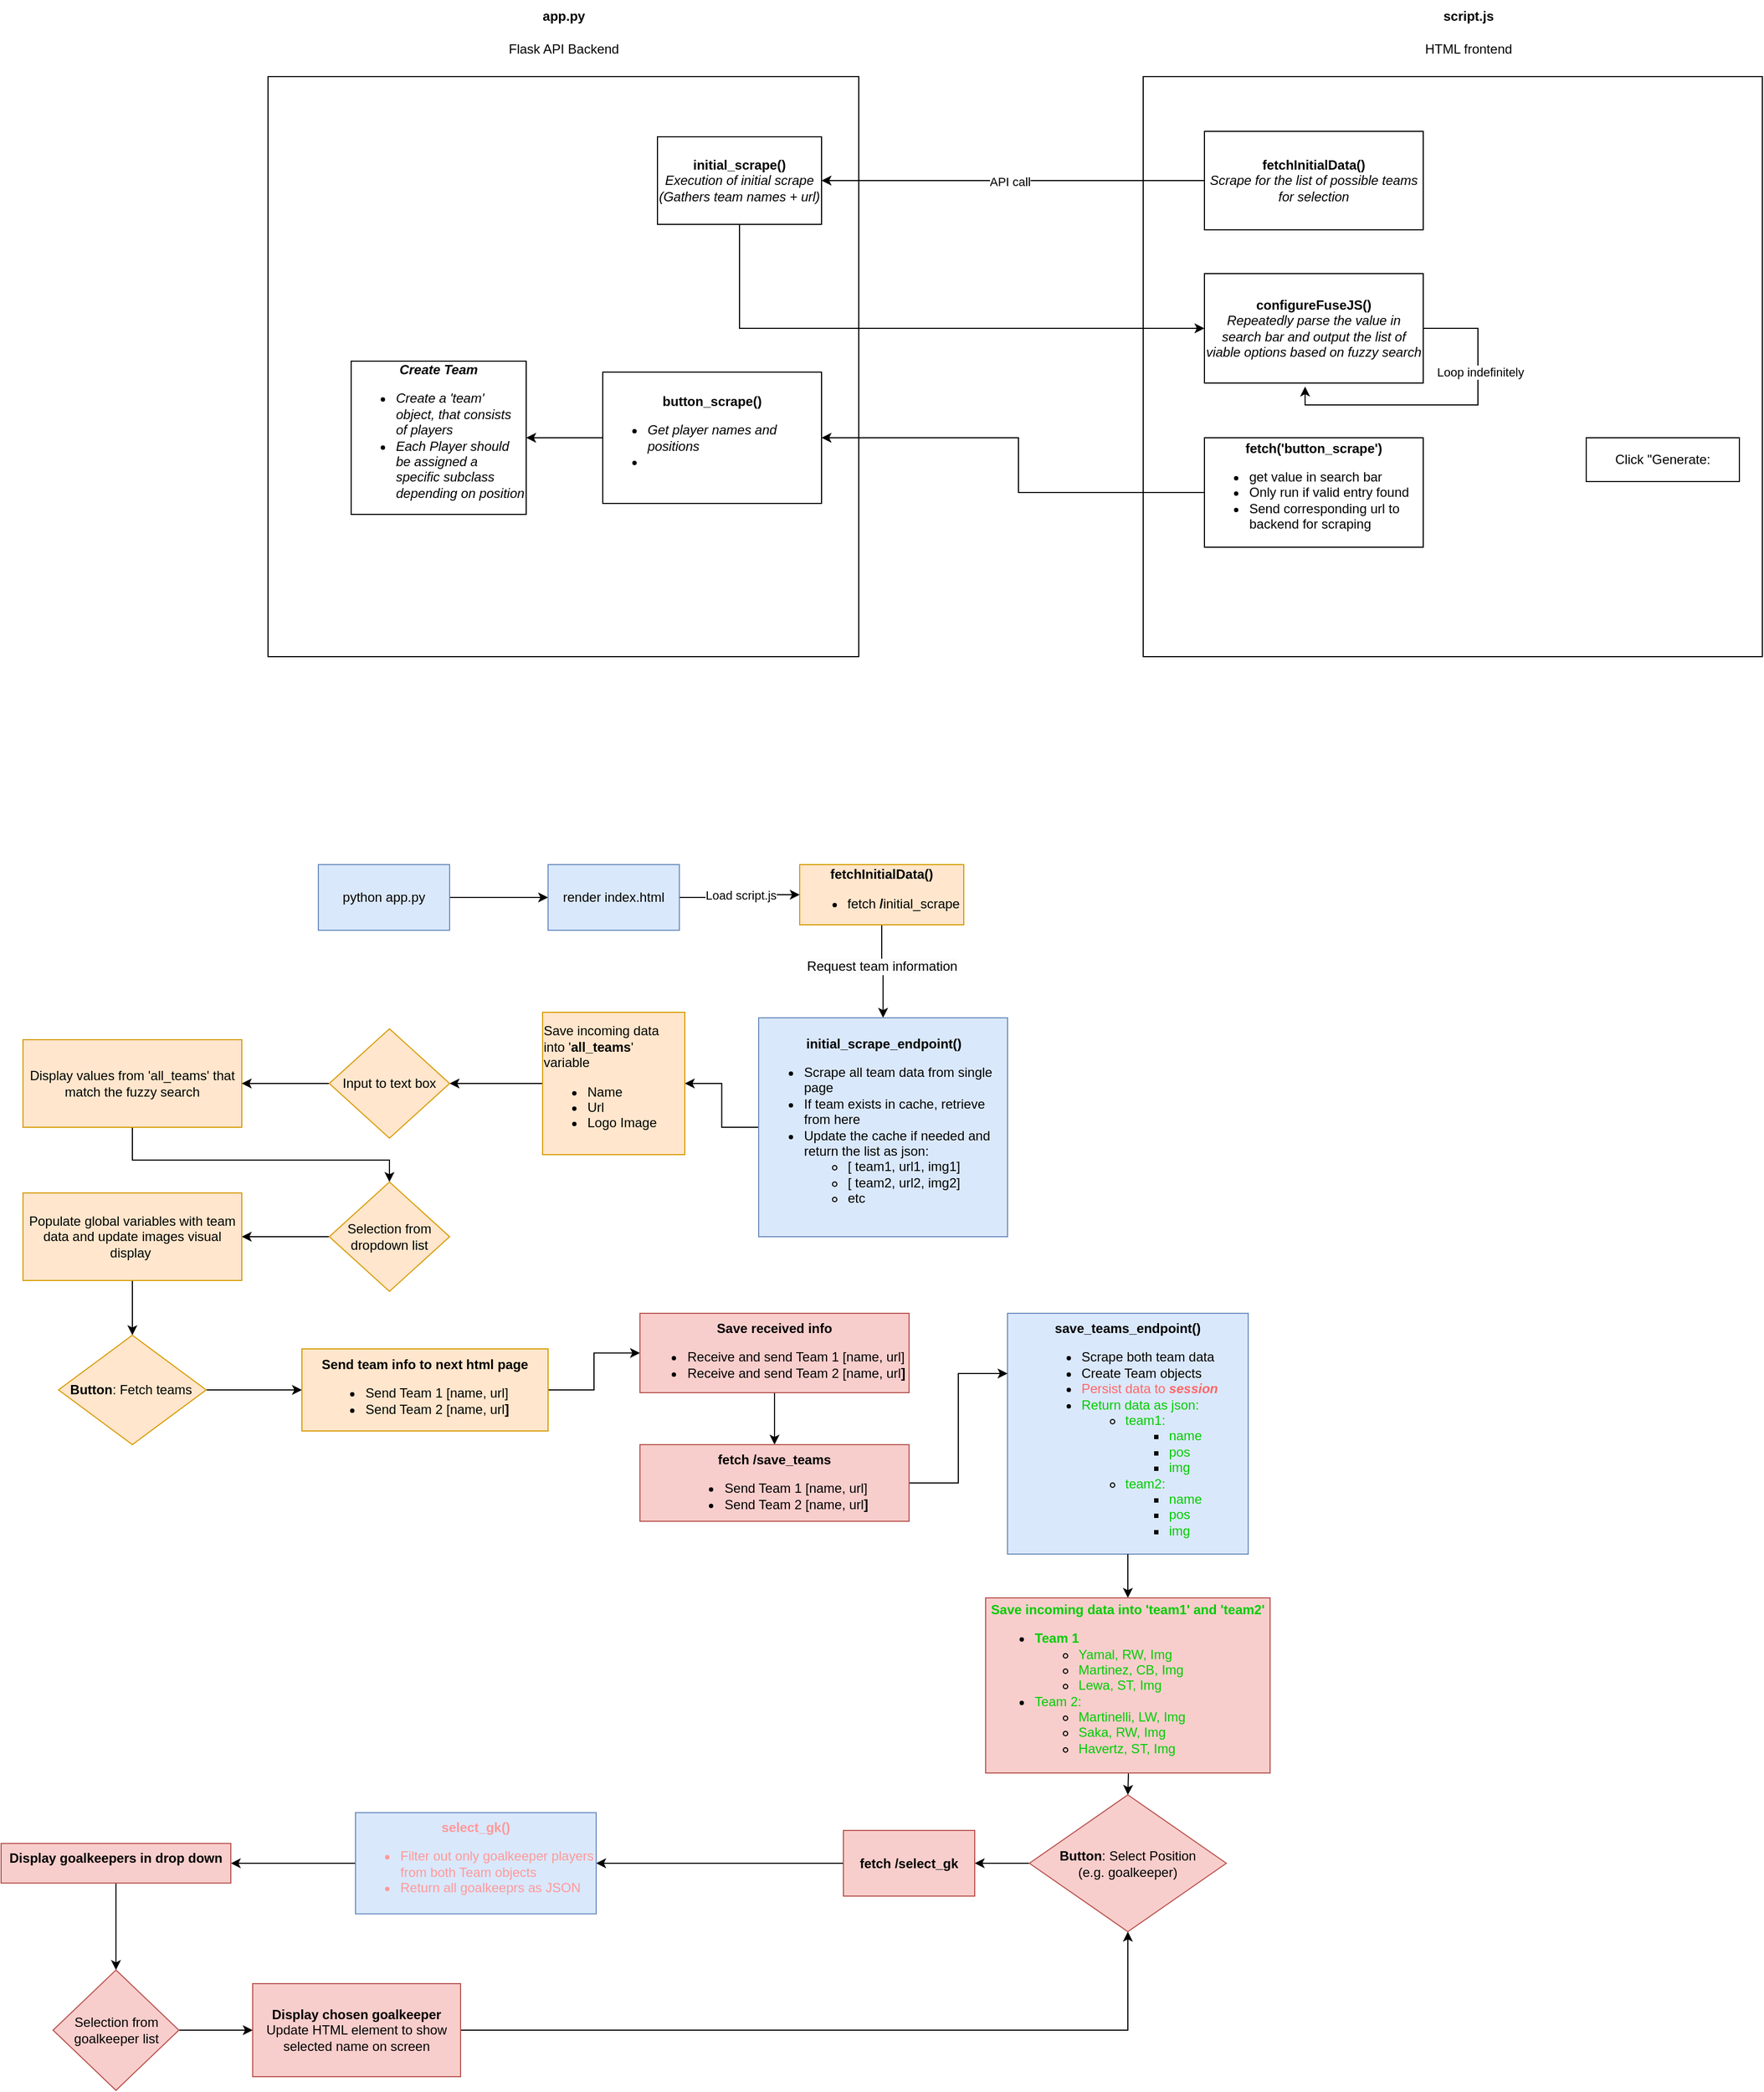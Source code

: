 <mxfile version="24.8.6">
  <diagram name="Page-1" id="xJxQ0eqfxbTClQe1PdwB">
    <mxGraphModel dx="2199" dy="632" grid="1" gridSize="10" guides="1" tooltips="1" connect="1" arrows="1" fold="1" page="1" pageScale="1" pageWidth="827" pageHeight="1169" math="0" shadow="0">
      <root>
        <mxCell id="0" />
        <mxCell id="1" parent="0" />
        <mxCell id="gxkWHUreXXAfUlcbenF4-4" value="" style="whiteSpace=wrap;html=1;" parent="1" vertex="1">
          <mxGeometry x="144" y="110" width="540" height="530" as="geometry" />
        </mxCell>
        <mxCell id="gxkWHUreXXAfUlcbenF4-5" value="Flask API Backend" style="text;html=1;align=center;verticalAlign=middle;resizable=0;points=[];autosize=1;strokeColor=none;fillColor=none;" parent="1" vertex="1">
          <mxGeometry x="354" y="70" width="120" height="30" as="geometry" />
        </mxCell>
        <mxCell id="gxkWHUreXXAfUlcbenF4-6" value="" style="whiteSpace=wrap;html=1;" parent="1" vertex="1">
          <mxGeometry x="944" y="110" width="566" height="530" as="geometry" />
        </mxCell>
        <mxCell id="gxkWHUreXXAfUlcbenF4-7" value="&lt;b&gt;app.py&lt;/b&gt;" style="text;html=1;align=center;verticalAlign=middle;resizable=0;points=[];autosize=1;strokeColor=none;fillColor=none;" parent="1" vertex="1">
          <mxGeometry x="384" y="40" width="60" height="30" as="geometry" />
        </mxCell>
        <mxCell id="gxkWHUreXXAfUlcbenF4-8" value="HTML frontend" style="text;html=1;align=center;verticalAlign=middle;resizable=0;points=[];autosize=1;strokeColor=none;fillColor=none;" parent="1" vertex="1">
          <mxGeometry x="1191" y="70" width="100" height="30" as="geometry" />
        </mxCell>
        <mxCell id="gxkWHUreXXAfUlcbenF4-9" value="&lt;b&gt;script.js&lt;/b&gt;" style="text;html=1;align=center;verticalAlign=middle;resizable=0;points=[];autosize=1;strokeColor=none;fillColor=none;" parent="1" vertex="1">
          <mxGeometry x="1206" y="40" width="70" height="30" as="geometry" />
        </mxCell>
        <mxCell id="gxkWHUreXXAfUlcbenF4-12" style="edgeStyle=orthogonalEdgeStyle;rounded=0;orthogonalLoop=1;jettySize=auto;html=1;exitX=0;exitY=0.5;exitDx=0;exitDy=0;entryX=1;entryY=0.5;entryDx=0;entryDy=0;" parent="1" source="gxkWHUreXXAfUlcbenF4-10" target="gxkWHUreXXAfUlcbenF4-11" edge="1">
          <mxGeometry relative="1" as="geometry" />
        </mxCell>
        <mxCell id="gxkWHUreXXAfUlcbenF4-13" value="API call" style="edgeLabel;html=1;align=center;verticalAlign=middle;resizable=0;points=[];" parent="gxkWHUreXXAfUlcbenF4-12" vertex="1" connectable="0">
          <mxGeometry x="0.02" y="1" relative="1" as="geometry">
            <mxPoint as="offset" />
          </mxGeometry>
        </mxCell>
        <mxCell id="gxkWHUreXXAfUlcbenF4-10" value="&lt;b&gt;fetchInitialData()&lt;/b&gt;&lt;div&gt;&lt;i&gt;Scrape for the list of possible teams for selection&lt;/i&gt;&lt;/div&gt;" style="whiteSpace=wrap;html=1;" parent="1" vertex="1">
          <mxGeometry x="1000" y="160" width="200" height="90" as="geometry" />
        </mxCell>
        <mxCell id="gxkWHUreXXAfUlcbenF4-15" style="edgeStyle=orthogonalEdgeStyle;rounded=0;orthogonalLoop=1;jettySize=auto;html=1;exitX=0.5;exitY=1;exitDx=0;exitDy=0;entryX=0;entryY=0.5;entryDx=0;entryDy=0;" parent="1" source="gxkWHUreXXAfUlcbenF4-11" target="gxkWHUreXXAfUlcbenF4-14" edge="1">
          <mxGeometry relative="1" as="geometry" />
        </mxCell>
        <mxCell id="gxkWHUreXXAfUlcbenF4-11" value="&lt;b&gt;initial_scrape()&lt;/b&gt;&lt;div&gt;&lt;i&gt;Execution of initial scrape&lt;/i&gt;&lt;/div&gt;&lt;div&gt;&lt;i&gt;(Gathers team names + url)&lt;/i&gt;&lt;/div&gt;" style="whiteSpace=wrap;html=1;" parent="1" vertex="1">
          <mxGeometry x="500" y="165" width="150" height="80" as="geometry" />
        </mxCell>
        <mxCell id="gxkWHUreXXAfUlcbenF4-14" value="&lt;b&gt;configureFuseJS()&lt;/b&gt;&lt;div&gt;&lt;i&gt;Repeatedly parse the value in search bar and output the list of viable options based on fuzzy search&lt;/i&gt;&lt;/div&gt;" style="whiteSpace=wrap;html=1;" parent="1" vertex="1">
          <mxGeometry x="1000" y="290" width="200" height="100" as="geometry" />
        </mxCell>
        <mxCell id="gxkWHUreXXAfUlcbenF4-16" style="edgeStyle=orthogonalEdgeStyle;rounded=0;orthogonalLoop=1;jettySize=auto;html=1;exitX=1;exitY=0.5;exitDx=0;exitDy=0;entryX=0.46;entryY=1.032;entryDx=0;entryDy=0;entryPerimeter=0;" parent="1" source="gxkWHUreXXAfUlcbenF4-14" target="gxkWHUreXXAfUlcbenF4-14" edge="1">
          <mxGeometry relative="1" as="geometry">
            <Array as="points">
              <mxPoint x="1250" y="340" />
              <mxPoint x="1250" y="410" />
              <mxPoint x="1092" y="410" />
            </Array>
          </mxGeometry>
        </mxCell>
        <mxCell id="gxkWHUreXXAfUlcbenF4-17" value="Loop indefinitely" style="edgeLabel;html=1;align=center;verticalAlign=middle;resizable=0;points=[];" parent="gxkWHUreXXAfUlcbenF4-16" vertex="1" connectable="0">
          <mxGeometry x="-0.276" y="2" relative="1" as="geometry">
            <mxPoint y="-17" as="offset" />
          </mxGeometry>
        </mxCell>
        <mxCell id="gxkWHUreXXAfUlcbenF4-18" value="Click &quot;Generate:" style="whiteSpace=wrap;html=1;" parent="1" vertex="1">
          <mxGeometry x="1349" y="440" width="140" height="40" as="geometry" />
        </mxCell>
        <mxCell id="gxkWHUreXXAfUlcbenF4-21" value="" style="edgeStyle=orthogonalEdgeStyle;rounded=0;orthogonalLoop=1;jettySize=auto;html=1;" parent="1" source="gxkWHUreXXAfUlcbenF4-19" target="gxkWHUreXXAfUlcbenF4-20" edge="1">
          <mxGeometry relative="1" as="geometry">
            <Array as="points">
              <mxPoint x="830" y="490" />
              <mxPoint x="830" y="440" />
            </Array>
          </mxGeometry>
        </mxCell>
        <mxCell id="gxkWHUreXXAfUlcbenF4-19" value="&lt;b&gt;fetch(&#39;button_scrape&#39;)&lt;/b&gt;&lt;div&gt;&lt;ul&gt;&lt;li style=&quot;text-align: left;&quot;&gt;get value in search bar&lt;/li&gt;&lt;li style=&quot;text-align: left;&quot;&gt;Only run if valid entry found&lt;/li&gt;&lt;li style=&quot;text-align: left;&quot;&gt;Send corresponding url to backend for scraping&lt;/li&gt;&lt;/ul&gt;&lt;/div&gt;" style="whiteSpace=wrap;html=1;" parent="1" vertex="1">
          <mxGeometry x="1000" y="440" width="200" height="100" as="geometry" />
        </mxCell>
        <mxCell id="gxkWHUreXXAfUlcbenF4-23" value="" style="edgeStyle=orthogonalEdgeStyle;rounded=0;orthogonalLoop=1;jettySize=auto;html=1;" parent="1" source="gxkWHUreXXAfUlcbenF4-20" target="gxkWHUreXXAfUlcbenF4-22" edge="1">
          <mxGeometry relative="1" as="geometry" />
        </mxCell>
        <mxCell id="gxkWHUreXXAfUlcbenF4-20" value="&lt;b&gt;button_scrape()&lt;/b&gt;&lt;div&gt;&lt;ul&gt;&lt;li style=&quot;text-align: left;&quot;&gt;&lt;i&gt;Get player names and positions&lt;/i&gt;&lt;/li&gt;&lt;li style=&quot;text-align: left;&quot;&gt;&lt;br&gt;&lt;/li&gt;&lt;/ul&gt;&lt;/div&gt;" style="whiteSpace=wrap;html=1;" parent="1" vertex="1">
          <mxGeometry x="450" y="380" width="200" height="120" as="geometry" />
        </mxCell>
        <mxCell id="gxkWHUreXXAfUlcbenF4-22" value="&lt;div style=&quot;&quot;&gt;&lt;i&gt;&lt;b&gt;Create Team&lt;/b&gt;&lt;/i&gt;&lt;/div&gt;&lt;ul&gt;&lt;li style=&quot;text-align: left;&quot;&gt;&lt;i&gt;Create a &#39;team&#39; object, that consists of players&lt;/i&gt;&lt;/li&gt;&lt;li style=&quot;text-align: left;&quot;&gt;&lt;i&gt;Each Player should be assigned a specific subclass depending on position&lt;/i&gt;&lt;/li&gt;&lt;/ul&gt;" style="whiteSpace=wrap;html=1;align=center;" parent="1" vertex="1">
          <mxGeometry x="220" y="370" width="160" height="140" as="geometry" />
        </mxCell>
        <mxCell id="o3PGzRDe0Ay66HI1WSTU-10" value="" style="edgeStyle=orthogonalEdgeStyle;rounded=0;orthogonalLoop=1;jettySize=auto;html=1;" edge="1" parent="1" source="o3PGzRDe0Ay66HI1WSTU-1" target="o3PGzRDe0Ay66HI1WSTU-9">
          <mxGeometry relative="1" as="geometry" />
        </mxCell>
        <mxCell id="o3PGzRDe0Ay66HI1WSTU-11" value="&lt;span style=&quot;font-size: 12px; text-wrap-mode: wrap; background-color: rgb(251, 251, 251);&quot;&gt;Request team information&lt;/span&gt;" style="edgeLabel;html=1;align=center;verticalAlign=middle;resizable=0;points=[];" vertex="1" connectable="0" parent="o3PGzRDe0Ay66HI1WSTU-10">
          <mxGeometry x="-0.31" y="1" relative="1" as="geometry">
            <mxPoint x="-1" y="8" as="offset" />
          </mxGeometry>
        </mxCell>
        <mxCell id="o3PGzRDe0Ay66HI1WSTU-1" value="&lt;b&gt;fetchInitialData()&lt;/b&gt;&lt;div&gt;&lt;ul&gt;&lt;li&gt;fetch&lt;b&gt;&amp;nbsp;/&lt;/b&gt;initial_scrape&lt;/li&gt;&lt;/ul&gt;&lt;/div&gt;" style="rounded=0;whiteSpace=wrap;html=1;fillColor=#ffe6cc;strokeColor=#d79b00;align=center;verticalAlign=middle;" vertex="1" parent="1">
          <mxGeometry x="630" y="830" width="150" height="55" as="geometry" />
        </mxCell>
        <mxCell id="o3PGzRDe0Ay66HI1WSTU-4" value="" style="edgeStyle=orthogonalEdgeStyle;rounded=0;orthogonalLoop=1;jettySize=auto;html=1;entryX=0;entryY=0.5;entryDx=0;entryDy=0;" edge="1" parent="1" source="o3PGzRDe0Ay66HI1WSTU-2" target="o3PGzRDe0Ay66HI1WSTU-5">
          <mxGeometry relative="1" as="geometry">
            <mxPoint x="410" y="860" as="targetPoint" />
          </mxGeometry>
        </mxCell>
        <mxCell id="o3PGzRDe0Ay66HI1WSTU-2" value="python app.py" style="rounded=0;whiteSpace=wrap;html=1;fillColor=#dae8fc;strokeColor=#6c8ebf;" vertex="1" parent="1">
          <mxGeometry x="190" y="830" width="120" height="60" as="geometry" />
        </mxCell>
        <mxCell id="o3PGzRDe0Ay66HI1WSTU-6" style="edgeStyle=orthogonalEdgeStyle;rounded=0;orthogonalLoop=1;jettySize=auto;html=1;entryX=0;entryY=0.5;entryDx=0;entryDy=0;" edge="1" parent="1" source="o3PGzRDe0Ay66HI1WSTU-5" target="o3PGzRDe0Ay66HI1WSTU-1">
          <mxGeometry relative="1" as="geometry" />
        </mxCell>
        <mxCell id="o3PGzRDe0Ay66HI1WSTU-7" value="Load script.js" style="edgeLabel;html=1;align=center;verticalAlign=middle;resizable=0;points=[];" vertex="1" connectable="0" parent="o3PGzRDe0Ay66HI1WSTU-6">
          <mxGeometry x="0.014" y="-1" relative="1" as="geometry">
            <mxPoint as="offset" />
          </mxGeometry>
        </mxCell>
        <mxCell id="o3PGzRDe0Ay66HI1WSTU-5" value="render index.html" style="rounded=0;whiteSpace=wrap;html=1;fillColor=#dae8fc;strokeColor=#6c8ebf;" vertex="1" parent="1">
          <mxGeometry x="400" y="830" width="120" height="60" as="geometry" />
        </mxCell>
        <mxCell id="o3PGzRDe0Ay66HI1WSTU-15" value="" style="edgeStyle=orthogonalEdgeStyle;rounded=0;orthogonalLoop=1;jettySize=auto;html=1;" edge="1" parent="1" source="o3PGzRDe0Ay66HI1WSTU-9" target="o3PGzRDe0Ay66HI1WSTU-14">
          <mxGeometry relative="1" as="geometry" />
        </mxCell>
        <mxCell id="o3PGzRDe0Ay66HI1WSTU-9" value="&lt;b&gt;initial_scrape_endpoint()&lt;/b&gt;&lt;div&gt;&lt;ul&gt;&lt;li style=&quot;text-align: left;&quot;&gt;Scrape all team data from single page&lt;/li&gt;&lt;li style=&quot;text-align: left;&quot;&gt;If team exists in cache, retrieve from here&lt;/li&gt;&lt;li style=&quot;text-align: left;&quot;&gt;Update the cache if needed and return the list as json:&lt;/li&gt;&lt;ul&gt;&lt;li style=&quot;text-align: left;&quot;&gt;[ team1, url1, img1]&lt;/li&gt;&lt;li style=&quot;text-align: left;&quot;&gt;[ team2, url2, img2]&lt;/li&gt;&lt;li style=&quot;text-align: left;&quot;&gt;etc&lt;/li&gt;&lt;/ul&gt;&lt;/ul&gt;&lt;/div&gt;" style="whiteSpace=wrap;html=1;fillColor=#dae8fc;strokeColor=#6c8ebf;rounded=0;" vertex="1" parent="1">
          <mxGeometry x="592.5" y="970" width="227.5" height="200" as="geometry" />
        </mxCell>
        <mxCell id="o3PGzRDe0Ay66HI1WSTU-22" style="edgeStyle=orthogonalEdgeStyle;rounded=0;orthogonalLoop=1;jettySize=auto;html=1;entryX=1;entryY=0.5;entryDx=0;entryDy=0;" edge="1" parent="1" source="o3PGzRDe0Ay66HI1WSTU-14" target="o3PGzRDe0Ay66HI1WSTU-20">
          <mxGeometry relative="1" as="geometry" />
        </mxCell>
        <mxCell id="o3PGzRDe0Ay66HI1WSTU-14" value="&lt;div style=&quot;text-align: left;&quot;&gt;&lt;span style=&quot;background-color: initial;&quot;&gt;Save incoming data into &#39;&lt;/span&gt;&lt;b style=&quot;background-color: initial;&quot;&gt;all_teams&lt;/b&gt;&lt;span style=&quot;background-color: initial;&quot;&gt;&#39; variable&amp;nbsp;&lt;/span&gt;&lt;/div&gt;&lt;div style=&quot;text-align: left;&quot;&gt;&lt;ul&gt;&lt;li&gt;Name&lt;/li&gt;&lt;li&gt;Url&lt;/li&gt;&lt;li&gt;Logo Image&lt;/li&gt;&lt;/ul&gt;&lt;/div&gt;" style="whiteSpace=wrap;html=1;fillColor=#ffe6cc;strokeColor=#d79b00;rounded=0;" vertex="1" parent="1">
          <mxGeometry x="395" y="965" width="130" height="130" as="geometry" />
        </mxCell>
        <mxCell id="o3PGzRDe0Ay66HI1WSTU-28" style="edgeStyle=orthogonalEdgeStyle;rounded=0;orthogonalLoop=1;jettySize=auto;html=1;entryX=0.5;entryY=0;entryDx=0;entryDy=0;" edge="1" parent="1" source="o3PGzRDe0Ay66HI1WSTU-16" target="o3PGzRDe0Ay66HI1WSTU-21">
          <mxGeometry relative="1" as="geometry">
            <Array as="points">
              <mxPoint x="20" y="1100" />
              <mxPoint x="255" y="1100" />
            </Array>
          </mxGeometry>
        </mxCell>
        <mxCell id="o3PGzRDe0Ay66HI1WSTU-16" value="&lt;div&gt;&lt;span style=&quot;text-align: left; background-color: initial;&quot;&gt;Display values from &#39;all_teams&#39; that match the fuzzy search&lt;/span&gt;&lt;/div&gt;" style="whiteSpace=wrap;html=1;fillColor=#ffe6cc;strokeColor=#d79b00;rounded=0;" vertex="1" parent="1">
          <mxGeometry x="-80" y="990" width="200" height="80" as="geometry" />
        </mxCell>
        <mxCell id="o3PGzRDe0Ay66HI1WSTU-24" style="edgeStyle=orthogonalEdgeStyle;rounded=0;orthogonalLoop=1;jettySize=auto;html=1;exitX=0;exitY=0.5;exitDx=0;exitDy=0;entryX=1;entryY=0.5;entryDx=0;entryDy=0;" edge="1" parent="1" source="o3PGzRDe0Ay66HI1WSTU-20" target="o3PGzRDe0Ay66HI1WSTU-16">
          <mxGeometry relative="1" as="geometry" />
        </mxCell>
        <mxCell id="o3PGzRDe0Ay66HI1WSTU-20" value="Input to text box" style="rhombus;whiteSpace=wrap;html=1;fillColor=#ffe6cc;strokeColor=#d79b00;" vertex="1" parent="1">
          <mxGeometry x="200" y="980" width="110" height="100" as="geometry" />
        </mxCell>
        <mxCell id="o3PGzRDe0Ay66HI1WSTU-27" style="edgeStyle=orthogonalEdgeStyle;rounded=0;orthogonalLoop=1;jettySize=auto;html=1;entryX=1;entryY=0.5;entryDx=0;entryDy=0;" edge="1" parent="1" source="o3PGzRDe0Ay66HI1WSTU-21" target="o3PGzRDe0Ay66HI1WSTU-26">
          <mxGeometry relative="1" as="geometry" />
        </mxCell>
        <mxCell id="o3PGzRDe0Ay66HI1WSTU-21" value="Selection from dropdown list" style="rhombus;whiteSpace=wrap;html=1;fillColor=#ffe6cc;strokeColor=#d79b00;" vertex="1" parent="1">
          <mxGeometry x="200" y="1120" width="110" height="100" as="geometry" />
        </mxCell>
        <mxCell id="o3PGzRDe0Ay66HI1WSTU-31" style="edgeStyle=orthogonalEdgeStyle;rounded=0;orthogonalLoop=1;jettySize=auto;html=1;exitX=0.5;exitY=1;exitDx=0;exitDy=0;entryX=0.5;entryY=0;entryDx=0;entryDy=0;" edge="1" parent="1" source="o3PGzRDe0Ay66HI1WSTU-26" target="o3PGzRDe0Ay66HI1WSTU-30">
          <mxGeometry relative="1" as="geometry" />
        </mxCell>
        <mxCell id="o3PGzRDe0Ay66HI1WSTU-26" value="&lt;div style=&quot;&quot;&gt;Populate global variables with team data and update images visual display&amp;nbsp;&lt;/div&gt;" style="whiteSpace=wrap;html=1;fillColor=#ffe6cc;strokeColor=#d79b00;rounded=0;" vertex="1" parent="1">
          <mxGeometry x="-80" y="1130" width="200" height="80" as="geometry" />
        </mxCell>
        <mxCell id="o3PGzRDe0Ay66HI1WSTU-33" value="" style="edgeStyle=orthogonalEdgeStyle;rounded=0;orthogonalLoop=1;jettySize=auto;html=1;" edge="1" parent="1" source="o3PGzRDe0Ay66HI1WSTU-30" target="o3PGzRDe0Ay66HI1WSTU-32">
          <mxGeometry relative="1" as="geometry" />
        </mxCell>
        <mxCell id="o3PGzRDe0Ay66HI1WSTU-30" value="&lt;b&gt;Button&lt;/b&gt;: Fetch teams&amp;nbsp;" style="rhombus;whiteSpace=wrap;html=1;fillColor=#ffe6cc;strokeColor=#d79b00;" vertex="1" parent="1">
          <mxGeometry x="-47.5" y="1260" width="135" height="100" as="geometry" />
        </mxCell>
        <mxCell id="o3PGzRDe0Ay66HI1WSTU-35" value="" style="edgeStyle=orthogonalEdgeStyle;rounded=0;orthogonalLoop=1;jettySize=auto;html=1;" edge="1" parent="1" source="o3PGzRDe0Ay66HI1WSTU-32" target="o3PGzRDe0Ay66HI1WSTU-34">
          <mxGeometry relative="1" as="geometry" />
        </mxCell>
        <mxCell id="o3PGzRDe0Ay66HI1WSTU-32" value="&lt;b&gt;Send team info to next html page&lt;/b&gt;&lt;div style=&quot;text-align: left;&quot;&gt;&lt;ul&gt;&lt;li&gt;Send Team 1 [name, url]&lt;/li&gt;&lt;li&gt;Send Team 2 [name, url&lt;b&gt;]&lt;/b&gt;&lt;/li&gt;&lt;/ul&gt;&lt;/div&gt;" style="whiteSpace=wrap;html=1;fillColor=#ffe6cc;strokeColor=#d79b00;verticalAlign=top;" vertex="1" parent="1">
          <mxGeometry x="175" y="1272.5" width="225" height="75" as="geometry" />
        </mxCell>
        <mxCell id="o3PGzRDe0Ay66HI1WSTU-40" style="edgeStyle=orthogonalEdgeStyle;rounded=0;orthogonalLoop=1;jettySize=auto;html=1;exitX=0.5;exitY=1;exitDx=0;exitDy=0;entryX=0.5;entryY=0;entryDx=0;entryDy=0;" edge="1" parent="1" source="o3PGzRDe0Ay66HI1WSTU-34" target="o3PGzRDe0Ay66HI1WSTU-39">
          <mxGeometry relative="1" as="geometry" />
        </mxCell>
        <mxCell id="o3PGzRDe0Ay66HI1WSTU-34" value="&lt;b&gt;Save received info&lt;/b&gt;&lt;div&gt;&lt;div style=&quot;text-align: left;&quot;&gt;&lt;ul&gt;&lt;li&gt;Receive and send Team 1 [name, url]&lt;/li&gt;&lt;li&gt;Receive and send Team 2 [name, url&lt;b&gt;]&lt;/b&gt;&lt;/li&gt;&lt;/ul&gt;&lt;/div&gt;&lt;/div&gt;" style="whiteSpace=wrap;html=1;verticalAlign=top;fillColor=#f8cecc;strokeColor=#b85450;" vertex="1" parent="1">
          <mxGeometry x="484" y="1240" width="246" height="72.5" as="geometry" />
        </mxCell>
        <mxCell id="o3PGzRDe0Ay66HI1WSTU-45" value="" style="edgeStyle=orthogonalEdgeStyle;rounded=0;orthogonalLoop=1;jettySize=auto;html=1;" edge="1" parent="1" target="o3PGzRDe0Ay66HI1WSTU-44">
          <mxGeometry relative="1" as="geometry">
            <mxPoint x="930.0" y="1640" as="sourcePoint" />
          </mxGeometry>
        </mxCell>
        <mxCell id="o3PGzRDe0Ay66HI1WSTU-36" value="&lt;div&gt;&lt;b&gt;save_teams_endpoint()&lt;/b&gt;&lt;/div&gt;&lt;div&gt;&lt;div style=&quot;&quot;&gt;&lt;ul&gt;&lt;li style=&quot;text-align: left;&quot;&gt;Scrape both team data&amp;nbsp;&lt;/li&gt;&lt;li style=&quot;text-align: left;&quot;&gt;Create Team objects&lt;/li&gt;&lt;li style=&quot;text-align: left;&quot;&gt;&lt;font color=&quot;#ff6666&quot;&gt;Persist data to &lt;b&gt;&lt;i&gt;session&lt;/i&gt;&lt;/b&gt;&lt;/font&gt;&lt;/li&gt;&lt;li style=&quot;text-align: left;&quot;&gt;&lt;font color=&quot;#00cc00&quot;&gt;Return data as json:&lt;/font&gt;&lt;/li&gt;&lt;ul&gt;&lt;li style=&quot;text-align: left;&quot;&gt;&lt;font color=&quot;#00cc00&quot;&gt;team1:&lt;/font&gt;&lt;/li&gt;&lt;ul&gt;&lt;li style=&quot;text-align: left;&quot;&gt;&lt;font color=&quot;#00cc00&quot;&gt;name&lt;/font&gt;&lt;/li&gt;&lt;li style=&quot;text-align: left;&quot;&gt;&lt;font color=&quot;#00cc00&quot;&gt;pos&lt;/font&gt;&lt;/li&gt;&lt;li style=&quot;text-align: left;&quot;&gt;&lt;font color=&quot;#00cc00&quot;&gt;img&lt;/font&gt;&lt;/li&gt;&lt;/ul&gt;&lt;li style=&quot;text-align: left;&quot;&gt;&lt;font color=&quot;#00cc00&quot;&gt;team2:&lt;/font&gt;&lt;/li&gt;&lt;ul&gt;&lt;li style=&quot;text-align: left;&quot;&gt;&lt;font color=&quot;#00cc00&quot;&gt;name&lt;/font&gt;&lt;/li&gt;&lt;li style=&quot;text-align: left;&quot;&gt;&lt;font color=&quot;#00cc00&quot;&gt;pos&lt;/font&gt;&lt;/li&gt;&lt;li style=&quot;text-align: left;&quot;&gt;&lt;font color=&quot;#00cc00&quot;&gt;img&lt;/font&gt;&lt;/li&gt;&lt;/ul&gt;&lt;/ul&gt;&lt;/ul&gt;&lt;/div&gt;&lt;/div&gt;" style="whiteSpace=wrap;html=1;verticalAlign=top;fillColor=#dae8fc;strokeColor=#6c8ebf;" vertex="1" parent="1">
          <mxGeometry x="820" y="1240" width="220" height="220" as="geometry" />
        </mxCell>
        <mxCell id="o3PGzRDe0Ay66HI1WSTU-41" style="edgeStyle=orthogonalEdgeStyle;rounded=0;orthogonalLoop=1;jettySize=auto;html=1;exitX=1;exitY=0.5;exitDx=0;exitDy=0;entryX=0;entryY=0.25;entryDx=0;entryDy=0;" edge="1" parent="1" source="o3PGzRDe0Ay66HI1WSTU-39" target="o3PGzRDe0Ay66HI1WSTU-36">
          <mxGeometry relative="1" as="geometry" />
        </mxCell>
        <mxCell id="o3PGzRDe0Ay66HI1WSTU-39" value="&lt;b&gt;fetch /save_teams&lt;/b&gt;&lt;br&gt;&lt;div&gt;&lt;div style=&quot;text-align: left;&quot;&gt;&lt;ul&gt;&lt;li&gt;Send Team 1 [name, url]&lt;/li&gt;&lt;li&gt;Send Team 2 [name, url&lt;b&gt;]&lt;/b&gt;&lt;/li&gt;&lt;/ul&gt;&lt;/div&gt;&lt;/div&gt;" style="whiteSpace=wrap;html=1;verticalAlign=top;fillColor=#f8cecc;strokeColor=#b85450;" vertex="1" parent="1">
          <mxGeometry x="484" y="1360" width="246" height="70" as="geometry" />
        </mxCell>
        <mxCell id="o3PGzRDe0Ay66HI1WSTU-47" value="" style="edgeStyle=orthogonalEdgeStyle;rounded=0;orthogonalLoop=1;jettySize=auto;html=1;" edge="1" parent="1" source="o3PGzRDe0Ay66HI1WSTU-44" target="o3PGzRDe0Ay66HI1WSTU-46">
          <mxGeometry relative="1" as="geometry" />
        </mxCell>
        <mxCell id="o3PGzRDe0Ay66HI1WSTU-44" value="&lt;b&gt;Button&lt;/b&gt;: Select Position&lt;div&gt;(e.g. goalkeeper)&lt;/div&gt;" style="rhombus;whiteSpace=wrap;html=1;verticalAlign=middle;fillColor=#f8cecc;strokeColor=#b85450;" vertex="1" parent="1">
          <mxGeometry x="840" y="1680" width="180" height="125" as="geometry" />
        </mxCell>
        <mxCell id="o3PGzRDe0Ay66HI1WSTU-49" style="edgeStyle=orthogonalEdgeStyle;rounded=0;orthogonalLoop=1;jettySize=auto;html=1;entryX=1;entryY=0.5;entryDx=0;entryDy=0;" edge="1" parent="1" source="o3PGzRDe0Ay66HI1WSTU-46" target="o3PGzRDe0Ay66HI1WSTU-48">
          <mxGeometry relative="1" as="geometry" />
        </mxCell>
        <mxCell id="o3PGzRDe0Ay66HI1WSTU-46" value="&lt;b&gt;fetch /select_gk&lt;/b&gt;" style="whiteSpace=wrap;html=1;fillColor=#f8cecc;strokeColor=#b85450;" vertex="1" parent="1">
          <mxGeometry x="670" y="1712.5" width="120" height="60" as="geometry" />
        </mxCell>
        <mxCell id="o3PGzRDe0Ay66HI1WSTU-51" value="" style="edgeStyle=orthogonalEdgeStyle;rounded=0;orthogonalLoop=1;jettySize=auto;html=1;" edge="1" parent="1" source="o3PGzRDe0Ay66HI1WSTU-48" target="o3PGzRDe0Ay66HI1WSTU-50">
          <mxGeometry relative="1" as="geometry" />
        </mxCell>
        <mxCell id="o3PGzRDe0Ay66HI1WSTU-48" value="&lt;div&gt;&lt;span style=&quot;background-color: initial;&quot;&gt;&lt;b&gt;select_gk&lt;/b&gt;&lt;/span&gt;&lt;b&gt;()&lt;/b&gt;&lt;/div&gt;&lt;div&gt;&lt;div style=&quot;&quot;&gt;&lt;ul&gt;&lt;li style=&quot;text-align: left;&quot;&gt;&lt;li style=&quot;text-align: left;&quot;&gt;Filter out only goalkeeper players from both Team objects&lt;/li&gt;&lt;li style=&quot;text-align: left;&quot;&gt;Return all goalkeeprs as JSON&lt;/li&gt;&lt;/li&gt;&lt;/ul&gt;&lt;/div&gt;&lt;/div&gt;" style="whiteSpace=wrap;html=1;verticalAlign=top;fillColor=#dae8fc;strokeColor=#6c8ebf;fontColor=#FF9999;" vertex="1" parent="1">
          <mxGeometry x="224" y="1696.25" width="220" height="92.5" as="geometry" />
        </mxCell>
        <mxCell id="o3PGzRDe0Ay66HI1WSTU-53" value="" style="edgeStyle=orthogonalEdgeStyle;rounded=0;orthogonalLoop=1;jettySize=auto;html=1;" edge="1" parent="1" source="o3PGzRDe0Ay66HI1WSTU-50" target="o3PGzRDe0Ay66HI1WSTU-52">
          <mxGeometry relative="1" as="geometry" />
        </mxCell>
        <mxCell id="o3PGzRDe0Ay66HI1WSTU-50" value="&lt;b&gt;Display goalkeepers in drop down&lt;/b&gt;&lt;div&gt;&lt;b&gt;&lt;br&gt;&lt;/b&gt;&lt;/div&gt;" style="whiteSpace=wrap;html=1;verticalAlign=top;fillColor=#f8cecc;strokeColor=#b85450;" vertex="1" parent="1">
          <mxGeometry x="-100" y="1724.38" width="210" height="36.25" as="geometry" />
        </mxCell>
        <mxCell id="o3PGzRDe0Ay66HI1WSTU-55" value="" style="edgeStyle=orthogonalEdgeStyle;rounded=0;orthogonalLoop=1;jettySize=auto;html=1;" edge="1" parent="1" source="o3PGzRDe0Ay66HI1WSTU-52" target="o3PGzRDe0Ay66HI1WSTU-54">
          <mxGeometry relative="1" as="geometry" />
        </mxCell>
        <mxCell id="o3PGzRDe0Ay66HI1WSTU-52" value="Selection from goalkeeper list" style="rhombus;whiteSpace=wrap;html=1;verticalAlign=middle;fillColor=#f8cecc;strokeColor=#b85450;" vertex="1" parent="1">
          <mxGeometry x="-52.5" y="1840.01" width="115" height="109.99" as="geometry" />
        </mxCell>
        <mxCell id="o3PGzRDe0Ay66HI1WSTU-56" style="edgeStyle=orthogonalEdgeStyle;rounded=0;orthogonalLoop=1;jettySize=auto;html=1;entryX=0.5;entryY=1;entryDx=0;entryDy=0;" edge="1" parent="1" source="o3PGzRDe0Ay66HI1WSTU-54" target="o3PGzRDe0Ay66HI1WSTU-44">
          <mxGeometry relative="1" as="geometry" />
        </mxCell>
        <mxCell id="o3PGzRDe0Ay66HI1WSTU-54" value="&lt;div&gt;&lt;b&gt;Display chosen goalkeeper&lt;/b&gt;&lt;/div&gt;Update HTML element to show selected name on screen" style="whiteSpace=wrap;html=1;fillColor=#f8cecc;strokeColor=#b85450;" vertex="1" parent="1">
          <mxGeometry x="130" y="1852.5" width="190" height="85" as="geometry" />
        </mxCell>
        <mxCell id="o3PGzRDe0Ay66HI1WSTU-58" value="" style="edgeStyle=orthogonalEdgeStyle;rounded=0;orthogonalLoop=1;jettySize=auto;html=1;" edge="1" parent="1" source="o3PGzRDe0Ay66HI1WSTU-36" target="o3PGzRDe0Ay66HI1WSTU-57">
          <mxGeometry relative="1" as="geometry">
            <mxPoint x="930" y="1310" as="sourcePoint" />
            <mxPoint x="930" y="1590" as="targetPoint" />
          </mxGeometry>
        </mxCell>
        <mxCell id="o3PGzRDe0Ay66HI1WSTU-57" value="&lt;b&gt;&lt;font color=&quot;#00cc00&quot;&gt;Save incoming data into &#39;team1&#39; and &#39;team2&#39;&lt;/font&gt;&lt;/b&gt;&lt;div&gt;&lt;ul&gt;&lt;li style=&quot;text-align: left;&quot;&gt;&lt;b&gt;&lt;font color=&quot;#00cc00&quot;&gt;Team 1&lt;/font&gt;&lt;/b&gt;&lt;/li&gt;&lt;ul&gt;&lt;li style=&quot;text-align: left;&quot;&gt;&lt;font color=&quot;#00cc00&quot;&gt;Yamal, RW, Img&lt;/font&gt;&lt;/li&gt;&lt;li style=&quot;text-align: left;&quot;&gt;&lt;font color=&quot;#00cc00&quot;&gt;Martinez, CB, Img&lt;/font&gt;&lt;/li&gt;&lt;li style=&quot;text-align: left;&quot;&gt;&lt;font color=&quot;#00cc00&quot;&gt;Lewa, ST, Img&lt;/font&gt;&lt;/li&gt;&lt;/ul&gt;&lt;li style=&quot;text-align: left;&quot;&gt;&lt;font color=&quot;#00cc00&quot;&gt;Team 2:&lt;/font&gt;&lt;/li&gt;&lt;ul&gt;&lt;li style=&quot;text-align: left;&quot;&gt;&lt;font color=&quot;#00cc00&quot;&gt;Martinelli, LW, Img&lt;/font&gt;&lt;/li&gt;&lt;li style=&quot;text-align: left;&quot;&gt;&lt;font color=&quot;#00cc00&quot;&gt;Saka, RW, Img&lt;/font&gt;&lt;/li&gt;&lt;li style=&quot;text-align: left;&quot;&gt;&lt;font color=&quot;#00cc00&quot;&gt;Havertz, ST, Img&lt;/font&gt;&lt;/li&gt;&lt;/ul&gt;&lt;/ul&gt;&lt;/div&gt;" style="whiteSpace=wrap;html=1;fillColor=#f8cecc;strokeColor=#b85450;" vertex="1" parent="1">
          <mxGeometry x="800" y="1500" width="260" height="160" as="geometry" />
        </mxCell>
      </root>
    </mxGraphModel>
  </diagram>
</mxfile>
